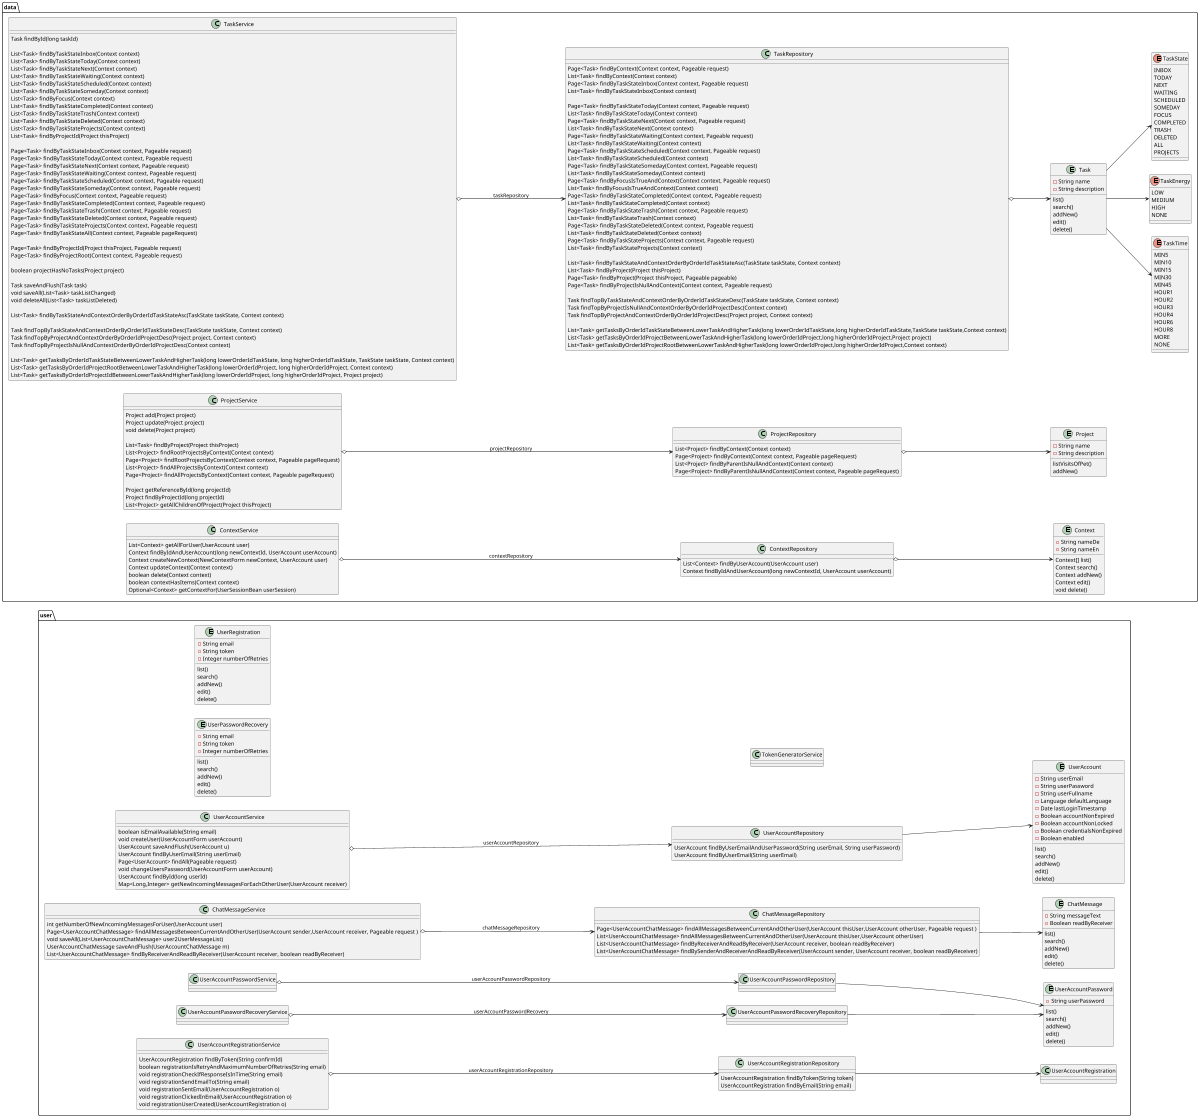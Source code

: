 @startuml
'https://plantuml.com/class-diagram

left to right direction
'top to bottom direction

scale 1200 width

package data {

    entity Context {
       - String nameDe
       - String nameEn
       Context[] list()
       Context search()
       Context addNew()
       Context edit()
       void delete()
    }

    entity Project {
      - String name
      - String description
      listVisitsOfPet()
      addNew()
    }

    entity Task {
      - String name
      - String description
      list()
      search()
      addNew()
      edit()
      delete()
    }

    enum TaskTime {
        MIN5
        MIN10
        MIN15
        MIN30
        MIN45
        HOUR1
        HOUR2
        HOUR3
        HOUR4
        HOUR6
        HOUR8
        MORE
        NONE
    }

    enum TaskEnergy {
        LOW
        MEDIUM
        HIGH
        NONE
    }

    enum TaskState {
        INBOX
        TODAY
        NEXT
        WAITING
        SCHEDULED
        SOMEDAY
        FOCUS
        COMPLETED
        TRASH
        DELETED
        ALL
        PROJECTS
    }

    class TaskRepository {
        Page<Task> findByContext(Context context, Pageable request)
        List<Task> findByContext(Context context)
        Page<Task> findByTaskStateInbox(Context context, Pageable request)
        List<Task> findByTaskStateInbox(Context context)

        Page<Task> findByTaskStateToday(Context context, Pageable request)
        List<Task> findByTaskStateToday(Context context)
        Page<Task> findByTaskStateNext(Context context, Pageable request)
        List<Task> findByTaskStateNext(Context context)
        Page<Task> findByTaskStateWaiting(Context context, Pageable request)
        List<Task> findByTaskStateWaiting(Context context)
        Page<Task> findByTaskStateScheduled(Context context, Pageable request)
        List<Task> findByTaskStateScheduled(Context context)
        Page<Task> findByTaskStateSomeday(Context context, Pageable request)
        List<Task> findByTaskStateSomeday(Context context)
        Page<Task> findByFocusIsTrueAndContext(Context context, Pageable request)
        List<Task> findByFocusIsTrueAndContext(Context context)
        Page<Task> findByTaskStateCompleted(Context context, Pageable request)
        List<Task> findByTaskStateCompleted(Context context)
        Page<Task> findByTaskStateTrash(Context context, Pageable request)
        List<Task> findByTaskStateTrash(Context context)
        Page<Task> findByTaskStateDeleted(Context context, Pageable request)
        List<Task> findByTaskStateDeleted(Context context)
        Page<Task> findByTaskStateProjects(Context context, Pageable request)
        List<Task> findByTaskStateProjects(Context context)

        List<Task> findByTaskStateAndContextOrderByOrderIdTaskStateAsc(TaskState taskState, Context context)
        List<Task> findByProject(Project thisProject)
        Page<Task> findByProject(Project thisProject, Pageable pageable)
        Page<Task> findByProjectIsNullAndContext(Context context, Pageable request)

        Task findTopByTaskStateAndContextOrderByOrderIdTaskStateDesc(TaskState taskState, Context context)
        Task findTopByProjectIsNullAndContextOrderByOrderIdProjectDesc(Context context)
        Task findTopByProjectAndContextOrderByOrderIdProjectDesc(Project project, Context context)

        List<Task> getTasksByOrderIdTaskStateBetweenLowerTaskAndHigherTask(long lowerOrderIdTaskState,long higherOrderIdTaskState,TaskState taskState,Context context)
        List<Task> getTasksByOrderIdProjectBetweenLowerTaskAndHigherTask(long lowerOrderIdProject,long higherOrderIdProject,Project project)
        List<Task> getTasksByOrderIdProjectRootBetweenLowerTaskAndHigherTask(long lowerOrderIdProject,long higherOrderIdProject,Context context)
    }

    class TaskService {
        Task findById(long taskId)

        List<Task> findByTaskStateInbox(Context context)
        List<Task> findByTaskStateToday(Context context)
        List<Task> findByTaskStateNext(Context context)
        List<Task> findByTaskStateWaiting(Context context)
        List<Task> findByTaskStateScheduled(Context context)
        List<Task> findByTaskStateSomeday(Context context)
        List<Task> findByFocus(Context context)
        List<Task> findByTaskStateCompleted(Context context)
        List<Task> findByTaskStateTrash(Context context)
        List<Task> findByTaskStateDeleted(Context context)
        List<Task> findByTaskStateProjects(Context context)
        List<Task> findByProjectId(Project thisProject)

        Page<Task> findByTaskStateInbox(Context context, Pageable request)
        Page<Task> findByTaskStateToday(Context context, Pageable request)
        Page<Task> findByTaskStateNext(Context context, Pageable request)
        Page<Task> findByTaskStateWaiting(Context context, Pageable request)
        Page<Task> findByTaskStateScheduled(Context context, Pageable request)
        Page<Task> findByTaskStateSomeday(Context context, Pageable request)
        Page<Task> findByFocus(Context context, Pageable request)
        Page<Task> findByTaskStateCompleted(Context context, Pageable request)
        Page<Task> findByTaskStateTrash(Context context, Pageable request)
        Page<Task> findByTaskStateDeleted(Context context, Pageable request)
        Page<Task> findByTaskStateProjects(Context context, Pageable request)
        Page<Task> findByTaskStateAll(Context context, Pageable pageRequest)

        Page<Task> findByProjectId(Project thisProject, Pageable request)
        Page<Task> findByProjectRoot(Context context, Pageable request)

        boolean projectHasNoTasks(Project project)

        Task saveAndFlush(Task task)
        void saveAll(List<Task> taskListChanged)
        void deleteAll(List<Task> taskListDeleted)

        List<Task> findByTaskStateAndContextOrderByOrderIdTaskStateAsc(TaskState taskState, Context context)

        Task findTopByTaskStateAndContextOrderByOrderIdTaskStateDesc(TaskState taskState, Context context)
        Task findTopByProjectAndContextOrderByOrderIdProjectDesc(Project project, Context context)
        Task findTopByProjectIsNullAndContextOrderByOrderIdProjectDesc(Context context)

        List<Task> getTasksByOrderIdTaskStateBetweenLowerTaskAndHigherTask(long lowerOrderIdTaskState, long higherOrderIdTaskState, TaskState taskState, Context context)
        List<Task> getTasksByOrderIdProjectRootBetweenLowerTaskAndHigherTask(long lowerOrderIdProject, long higherOrderIdProject, Context context)
        List<Task> getTasksByOrderIdProjectIdBetweenLowerTaskAndHigherTask(long lowerOrderIdProject, long higherOrderIdProject, Project project)
    }

    class ProjectRepository {
        List<Project> findByContext(Context context)
        Page<Project> findByContext(Context context, Pageable pageRequest)
        List<Project> findByParentIsNullAndContext(Context context)
        Page<Project> findByParentIsNullAndContext(Context context, Pageable pageRequest)
    }

    class ProjectService {
        Project add(Project project)
        Project update(Project project)
        void delete(Project project)

        List<Task> findByProject(Project thisProject)
        List<Project> findRootProjectsByContext(Context context)
        Page<Project> findRootProjectsByContext(Context context, Pageable pageRequest)
        List<Project> findAllProjectsByContext(Context context)
        Page<Project> findAllProjectsByContext(Context context, Pageable pageRequest)

        Project getReferenceById(long projectId)
        Project findByProjectId(long projectId)
        List<Project> getAllChildrenOfProject(Project thisProject)
    }

    class ContextRepository {
        List<Context> findByUserAccount(UserAccount user)
        Context findByIdAndUserAccount(long newContextId, UserAccount userAccount)
    }

    class ContextService {
        List<Context> getAllForUser(UserAccount user)
        Context findByIdAndUserAccount(long newContextId, UserAccount userAccount)
        Context createNewContext(NewContextForm newContext, UserAccount user)
        Context updateContext(Context context)
        boolean delete(Context context)
        boolean contextHasItems(Context context)
        Optional<Context> getContextFor(UserSessionBean userSession)
    }

    ContextService o--> ContextRepository: contextRepository
    ProjectService o-->  ProjectRepository: projectRepository
    TaskService o--> TaskRepository: taskRepository

    ContextRepository o--> Context
    ProjectRepository o--> Project
    TaskRepository o--> Task

    Task --> TaskTime
    Task --> TaskEnergy
    Task --> TaskState
}

package user {


  entity ChatMessage {
     - String messageText
     - Boolean readByReceiver
      list()
      search()
      addNew()
      edit()
      delete()
  }

  entity UserAccount {
      - String userEmail
      - String userPassword
      - String userFullname
      - Language defaultLanguage
      - Date lastLoginTimestamp
      - Boolean accountNonExpired
      - Boolean accountNonLocked
      - Boolean credentialsNonExpired
      - Boolean enabled
      list()
      search()
      addNew()
      edit()
      delete()
  }

  entity UserAccountPassword {
      - String userPassword
      list()
      search()
      addNew()
      edit()
      delete()
  }

  entity UserPasswordRecovery {
      - String email
      - String token
      - Integer numberOfRetries
      list()
      search()
      addNew()
      edit()
      delete()
  }

  entity UserRegistration {
      - String email
      - String token
      - Integer numberOfRetries
      list()
      search()
      addNew()
      edit()
      delete()
  }

  'Context "many"  o-->  "one" UserAccount: userAccount
  'Project "many"  o-->  "one" Context: context
  'Task "many"  o-->  "one" Project: project
  'ChatMessage "many"  o-->  "one" UserAccount: sender
  'ChatMessage "many"  o-->  "one" UserAccount: receiver
  'UserAccount "one"  o-->  "one" Context: defaultContext
  'UserAccountPassword "one"  o-->  "one" UserAccount: userAccount
  'UserRegistration "one"  o-->  "one" UserAccount: userAccount
  'UserPasswordRecovery "many"  o-->  "one" UserAccount: userAccount

    class UserAccountRepository {
        UserAccount findByUserEmailAndUserPassword(String userEmail, String userPassword)
        UserAccount findByUserEmail(String userEmail)
    }
    class UserAccountService {
        boolean isEmailAvailable(String email)
        void createUser(UserAccountForm userAccount)
        UserAccount saveAndFlush(UserAccount u)
        UserAccount findByUserEmail(String userEmail)
        Page<UserAccount> findAll(Pageable request)
        void changeUsersPassword(UserAccountForm userAccount)
        UserAccount findById(long userId)
        Map<Long,Integer> getNewIncomingMessagesForEachOtherUser(UserAccount receiver)
    }
    UserAccountService o--> UserAccountRepository: userAccountRepository
    UserAccountRepository --> UserAccount

    class UserAccountPasswordService{
    }
    class UserAccountPasswordRepository{
    }
    UserAccountPasswordService o--> UserAccountPasswordRepository: userAccountPasswordRepository
    UserAccountPasswordRepository --> UserAccountPassword

    class ChatMessageService {
      int getNumberOfNewIncomingMessagesForUser(UserAccount user)
      Page<UserAccountChatMessage> findAllMessagesBetweenCurrentAndOtherUser(UserAccount sender,UserAccount receiver, Pageable request )
      void saveAll(List<UserAccountChatMessage> user2UserMessageList)
      UserAccountChatMessage saveAndFlush(UserAccountChatMessage m)
      List<UserAccountChatMessage> findByReceiverAndReadByReceiver(UserAccount receiver, boolean readByReceiver)
    }
    class ChatMessageRepository {
        Page<UserAccountChatMessage> findAllMessagesBetweenCurrentAndOtherUser(UserAccount thisUser,UserAccount otherUser, Pageable request )
        List<UserAccountChatMessage> findAllMessagesBetweenCurrentAndOtherUser(UserAccount thisUser,UserAccount otherUser)
        List<UserAccountChatMessage> findByReceiverAndReadByReceiver(UserAccount receiver, boolean readByReceiver)
        List<UserAccountChatMessage> findBySenderAndReceiverAndReadByReceiver(UserAccount sender, UserAccount receiver, boolean readByReceiver)
    }
    ChatMessageService o--> ChatMessageRepository: chatMessageRepository
    ChatMessageRepository --> ChatMessage

    class UserAccountPasswordRecoveryService {}
    class UserAccountPasswordRecoveryRepository {}
    UserAccountPasswordRecoveryService o--> UserAccountPasswordRecoveryRepository: userAccountPasswordRecovery
    UserAccountPasswordRecoveryRepository --> UserAccountPassword

    class UserAccountRegistrationService {
        UserAccountRegistration findByToken(String confirmId)
        boolean registrationIsRetryAndMaximumNumberOfRetries(String email)
        void registrationCheckIfResponseIsInTime(String email)
        void registrationSendEmailTo(String email)
        void registrationSentEmail(UserAccountRegistration o)
        void registrationClickedInEmail(UserAccountRegistration o)
        void registrationUserCreated(UserAccountRegistration o)
    }
    class UserAccountRegistrationRepository {
        UserAccountRegistration findByToken(String token)
        UserAccountRegistration findByEmail(String email)
    }
    UserAccountRegistrationService o--> UserAccountRegistrationRepository: userAccountRegistrationRepository
    UserAccountRegistrationRepository --> UserAccountRegistration

    class TokenGeneratorService {}
}

@enduml
